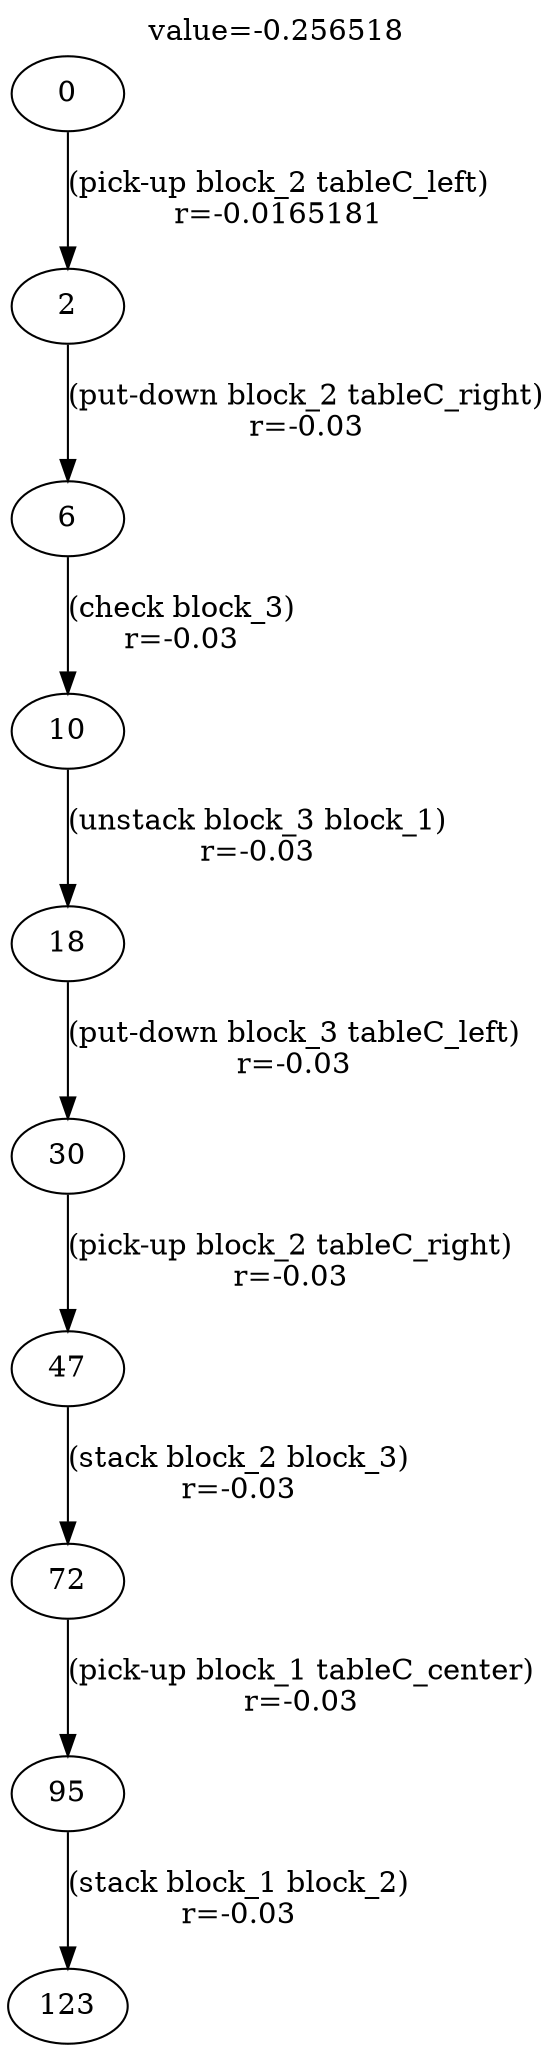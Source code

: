 digraph g{
label="value=-0.256518"
labelloc=top
0->2 [ label="(pick-up block_2 tableC_left)
r=-0.0165181" ];
2->6 [ label="(put-down block_2 tableC_right)
r=-0.03" ];
6->10 [ label="(check block_3)
r=-0.03" ];
10->18 [ label="(unstack block_3 block_1)
r=-0.03" ];
18->30 [ label="(put-down block_3 tableC_left)
r=-0.03" ];
30->47 [ label="(pick-up block_2 tableC_right)
r=-0.03" ];
47->72 [ label="(stack block_2 block_3)
r=-0.03" ];
72->95 [ label="(pick-up block_1 tableC_center)
r=-0.03" ];
95->123 [ label="(stack block_1 block_2)
r=-0.03" ];
}

